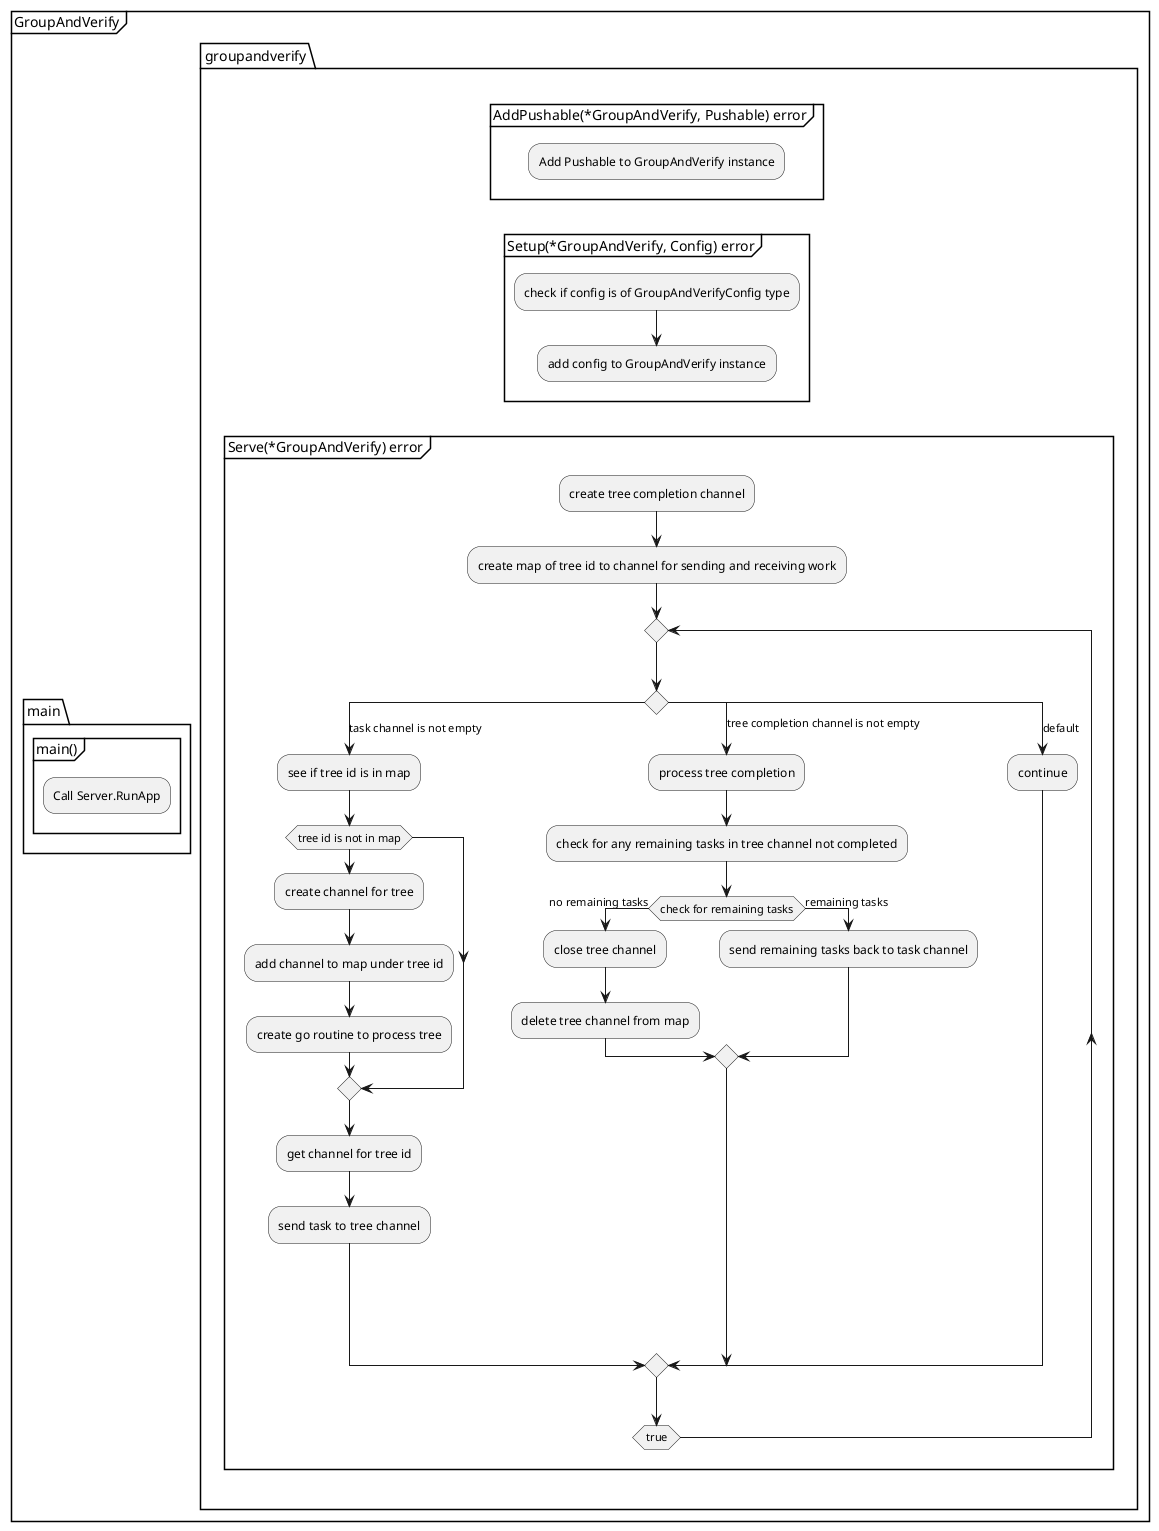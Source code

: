 @startuml
    partition GroupAndVerify {
        split
        -[hidden]->
        package main {
            group main() {
                :Call Server.RunApp;
                detach
            }
        }
        split again
        -[hidden]->
        package groupandverify {
            split
            -[hidden]->
            group AddPushable(*GroupAndVerify, Pushable) error {
                :Add Pushable to GroupAndVerify instance;
                detach
            }
            group Setup(*GroupAndVerify, Config) error {
                :check if config is of GroupAndVerifyConfig type;
                :add config to GroupAndVerify instance;
                detach
            }
            group Serve(*GroupAndVerify) error {
                :create tree completion channel;
                :create map of tree id to channel for sending and receiving work;
                repeat
                    switch ()
                        case (task channel is not empty)
                        :see if tree id is in map;
                        if (tree id is not in map)
                            :create channel for tree;
                            :add channel to map under tree id;
                            :create go routine to process tree;
                        endif
                        :get channel for tree id;
                        :send task to tree channel;

                        case (tree completion channel is not empty)
                        :process tree completion;
                        :check for any remaining tasks in tree channel not completed;
                        if (check for remaining tasks) then (no remaining tasks)
                            :close tree channel;
                            :delete tree channel from map;
                        else (remaining tasks)
                            :send remaining tasks back to task channel;
                        endif
                        case (default)
                        :continue;
                    endswitch
                repeat while (true)
                detach
            }
            end split
        }
        end split
    }
@enduml